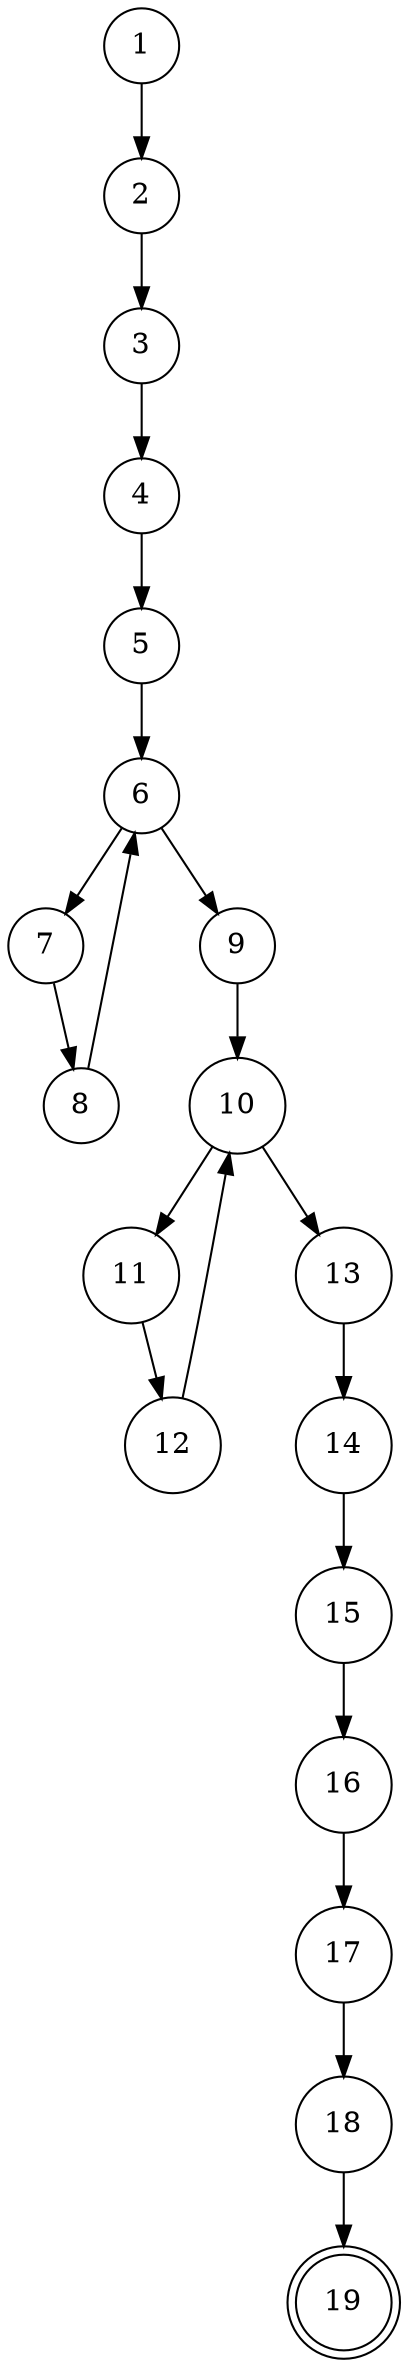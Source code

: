 digraph cfg{
node [shape = doublecircle] 19;
node [shape = circle];
/* definition of h_in at 1 */
/* definition of h_out at 1 */
/* definition of i at 5 */
/* definition of i at 5 */
/* definition of i at 9 */
/* definition of i at 9 */
/* definition of d_a at 13 */
/* definition of limit at 13 */
/* definition of h_out at 16 */
/* definition of h_out at 19 */
/* definition of argc at 1 */
/* definition of argv at 1 */
/* definition of N at 1 */
/* definition of size at 1 */
/* definition of numBlock at 13 */
/* definition of numThread at 13 */
/* definition of gridsize at 13 */
/* definition of blocksize at 13 */
/* cusage of N at 1 */
/* cusage of size at 1 */
/* cusage of size at 1 */
/* cusage of d_a at 2 */
/* cusage of size at 2 */
/* cusage of d_b at 3 */
/* cusage of size at 3 */
/* cusage of d_c at 4 */
/* cusage of size at 4 */
/* cusage of i at 8 */
/* cusage of h_in at 7 */
/* cusage of i at 7 */
/* cusage of i at 12 */
/* cusage of h_in at 11 */
/* cusage of i at 11 */
/* cusage of d_b at 13 */
/* cusage of size at 13 */
/* cusage of d_c at 13 */
/* cusage of size at 13 */
/* cusage of numBlock at 13 */
/* cusage of numThread at 13 */
/* cusage of numBlock at 13 */
/* cusage of numThread at 13 */
/* cusage of N at 13 */
/* cusage of blocksize at 13 */
/* cusage of blocksize at 14 */
/* cusage of gridsize at 14 */
/* cusage of blocksize at 15 */
/* cusage of h_out at 16 */
/* cusage of gridsize at 17 */
/* cusage of blocksize at 17 */
/* cusage of blocksize at 18 */
/* cusage of h_out at 19 */
/* pusage of i at 6 */
/* pusage of i at 6 */
/* pusage of N at 6 */
/* pusage of N at 6 */
/* pusage of i at 10 */
/* pusage of i at 10 */
/* pusage of N at 10 */
/* pusage of N at 10 */
/* syncNode at 2 */
/* syncNode at 3 */
/* syncNode at 4 */
/* syncNode at 13 */
/* syncNode at 14 */
/* syncNode at 15 */
/* syncNode at 16 */
/* syncNode at 17 */
/* syncNode at 18 */
/* syncNode at 19 */
/* susage of d_a at 14 */
/* susage of d_b at 14 */
/* susage of N at 14 */
/* susage of d_b at 15 */
/* susage of d_c at 15 */
/* susage of limit at 15 */
/* susage of d_a at 17 */
/* susage of d_b at 17 */
/* susage of N at 17 */
/* susage of d_b at 18 */
/* susage of d_c at 18 */
/* susage of limit at 18 */
/* m_send.1 of d_a at 14 */
/* m_send.1 of d_b at 14 */
/* m_send.1 of N at 14 */
/* m_send.2 of d_b at 15 */
/* m_send.2 of d_c at 15 */
/* m_send.2 of limit at 15 */
/* m_send.3 of d_a at 17 */
/* m_send.3 of d_b at 17 */
/* m_send.3 of N at 17 */
/* m_send.4 of d_b at 18 */
/* m_send.4 of d_c at 18 */
/* m_send.4 of limit at 18 */
/* m_recv.1 of d_a at 15 */
/* m_recv.1 of d_b at 15 */
/* m_recv.2 of d_b at 16 */
/* m_recv.2 of d_c at 16 */
/* m_recv.3 of d_a at 18 */
/* m_recv.3 of d_b at 18 */
/* m_recv.4 of d_b at 19 */
/* m_recv.4 of d_c at 19 */
1 -> 2;
2 -> 3;
3 -> 4;
4 -> 5;
5 -> 6;
6 -> 7;
7 -> 8;
8 -> 6;
6 -> 9;
9 -> 10;
10 -> 11;
11 -> 12;
12 -> 10;
10 -> 13;
13 -> 14;
14 -> 15;
15 -> 16;
16 -> 17;
17 -> 18;
18 -> 19;
}